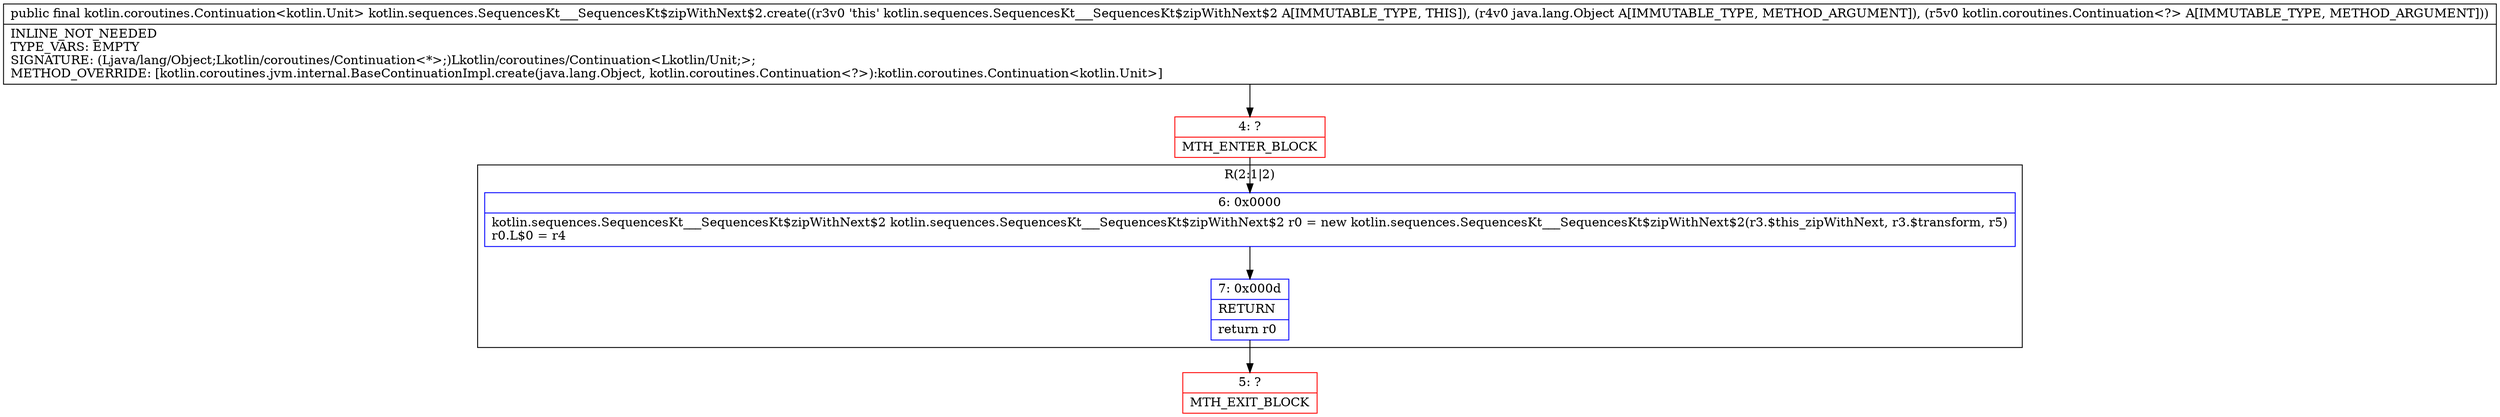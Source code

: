 digraph "CFG forkotlin.sequences.SequencesKt___SequencesKt$zipWithNext$2.create(Ljava\/lang\/Object;Lkotlin\/coroutines\/Continuation;)Lkotlin\/coroutines\/Continuation;" {
subgraph cluster_Region_804369413 {
label = "R(2:1|2)";
node [shape=record,color=blue];
Node_6 [shape=record,label="{6\:\ 0x0000|kotlin.sequences.SequencesKt___SequencesKt$zipWithNext$2 kotlin.sequences.SequencesKt___SequencesKt$zipWithNext$2 r0 = new kotlin.sequences.SequencesKt___SequencesKt$zipWithNext$2(r3.$this_zipWithNext, r3.$transform, r5)\lr0.L$0 = r4\l}"];
Node_7 [shape=record,label="{7\:\ 0x000d|RETURN\l|return r0\l}"];
}
Node_4 [shape=record,color=red,label="{4\:\ ?|MTH_ENTER_BLOCK\l}"];
Node_5 [shape=record,color=red,label="{5\:\ ?|MTH_EXIT_BLOCK\l}"];
MethodNode[shape=record,label="{public final kotlin.coroutines.Continuation\<kotlin.Unit\> kotlin.sequences.SequencesKt___SequencesKt$zipWithNext$2.create((r3v0 'this' kotlin.sequences.SequencesKt___SequencesKt$zipWithNext$2 A[IMMUTABLE_TYPE, THIS]), (r4v0 java.lang.Object A[IMMUTABLE_TYPE, METHOD_ARGUMENT]), (r5v0 kotlin.coroutines.Continuation\<?\> A[IMMUTABLE_TYPE, METHOD_ARGUMENT]))  | INLINE_NOT_NEEDED\lTYPE_VARS: EMPTY\lSIGNATURE: (Ljava\/lang\/Object;Lkotlin\/coroutines\/Continuation\<*\>;)Lkotlin\/coroutines\/Continuation\<Lkotlin\/Unit;\>;\lMETHOD_OVERRIDE: [kotlin.coroutines.jvm.internal.BaseContinuationImpl.create(java.lang.Object, kotlin.coroutines.Continuation\<?\>):kotlin.coroutines.Continuation\<kotlin.Unit\>]\l}"];
MethodNode -> Node_4;Node_6 -> Node_7;
Node_7 -> Node_5;
Node_4 -> Node_6;
}

